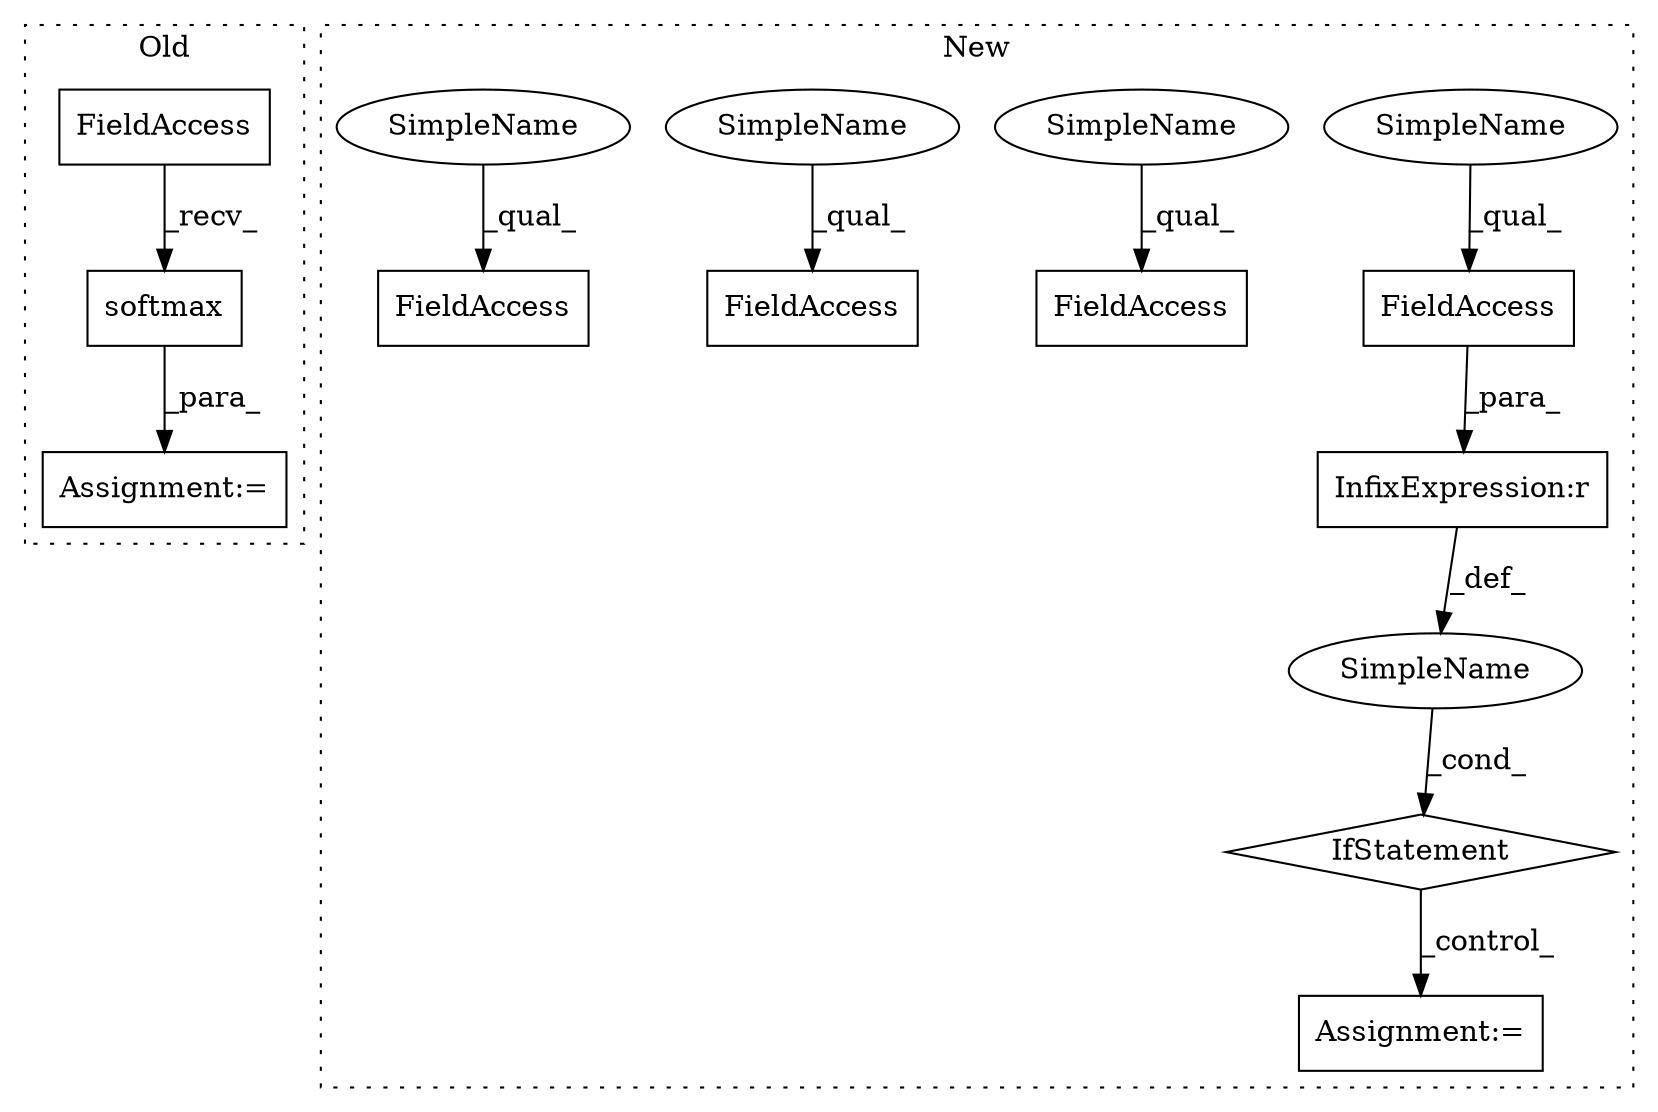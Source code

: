 digraph G {
subgraph cluster0 {
1 [label="softmax" a="32" s="7311,7324" l="8,1" shape="box"];
5 [label="Assignment:=" a="7" s="7173" l="1" shape="box"];
11 [label="FieldAccess" a="22" s="7294" l="16" shape="box"];
label = "Old";
style="dotted";
}
subgraph cluster1 {
2 [label="IfStatement" a="25" s="5384,5411" l="4,2" shape="diamond"];
3 [label="Assignment:=" a="7" s="5432" l="1" shape="box"];
4 [label="SimpleName" a="42" s="" l="" shape="ellipse"];
6 [label="InfixExpression:r" a="27" s="5403" l="4" shape="box"];
7 [label="FieldAccess" a="22" s="5388" l="15" shape="box"];
8 [label="FieldAccess" a="22" s="6670" l="20" shape="box"];
9 [label="FieldAccess" a="22" s="5449" l="15" shape="box"];
10 [label="FieldAccess" a="22" s="5822" l="15" shape="box"];
12 [label="SimpleName" a="42" s="5388" l="4" shape="ellipse"];
13 [label="SimpleName" a="42" s="5449" l="4" shape="ellipse"];
14 [label="SimpleName" a="42" s="5822" l="4" shape="ellipse"];
15 [label="SimpleName" a="42" s="6670" l="4" shape="ellipse"];
label = "New";
style="dotted";
}
1 -> 5 [label="_para_"];
2 -> 3 [label="_control_"];
4 -> 2 [label="_cond_"];
6 -> 4 [label="_def_"];
7 -> 6 [label="_para_"];
11 -> 1 [label="_recv_"];
12 -> 7 [label="_qual_"];
13 -> 9 [label="_qual_"];
14 -> 10 [label="_qual_"];
15 -> 8 [label="_qual_"];
}